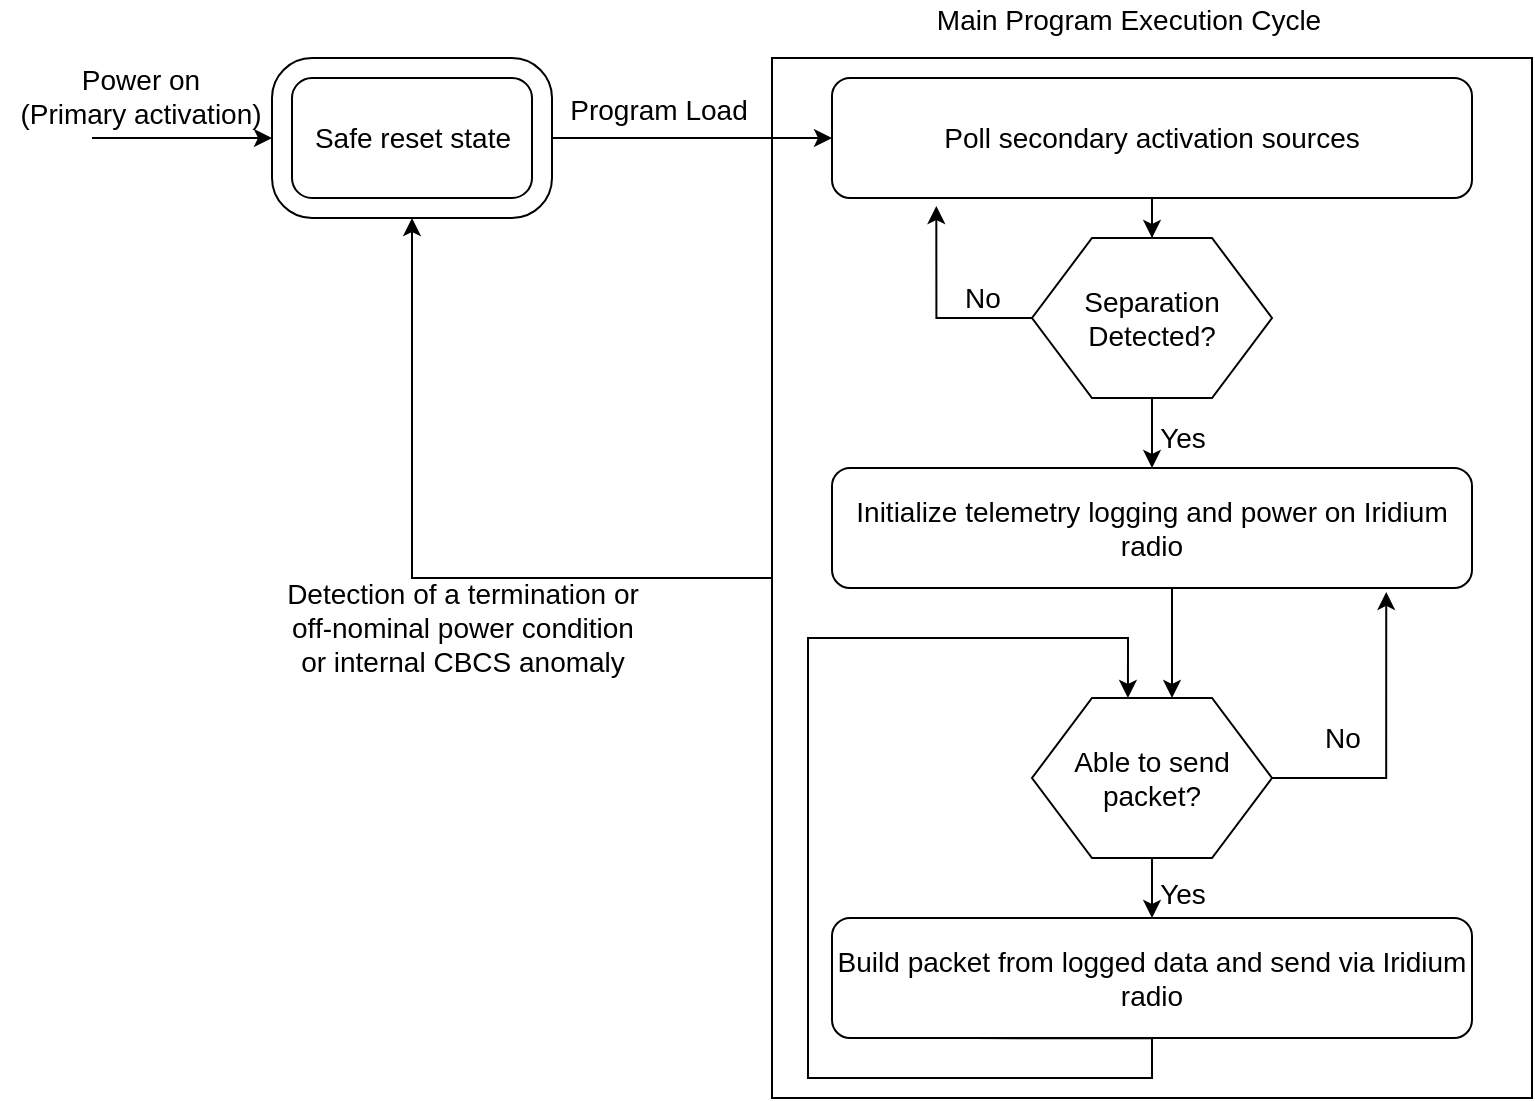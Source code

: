 <mxfile version="13.3.5" type="device"><diagram id="g0S0CF1WiIM2xyF2JRkj" name="Page-1"><mxGraphModel dx="1350" dy="767" grid="1" gridSize="10" guides="1" tooltips="1" connect="1" arrows="1" fold="1" page="1" pageScale="1" pageWidth="850" pageHeight="1100" math="0" shadow="0"><root><mxCell id="0"/><mxCell id="1" parent="0"/><mxCell id="mK1tkiKnQQv0vQAMR36s-35" style="edgeStyle=orthogonalEdgeStyle;rounded=0;orthogonalLoop=1;jettySize=auto;html=1;entryX=0.5;entryY=1;entryDx=0;entryDy=0;entryPerimeter=0;fontSize=14;" edge="1" parent="1" source="mK1tkiKnQQv0vQAMR36s-7" target="mK1tkiKnQQv0vQAMR36s-2"><mxGeometry relative="1" as="geometry"/></mxCell><mxCell id="mK1tkiKnQQv0vQAMR36s-7" value="" style="verticalLabelPosition=bottom;verticalAlign=top;html=1;shape=mxgraph.basic.rect;fillColor2=none;strokeWidth=1;size=20;indent=5;" vertex="1" parent="1"><mxGeometry x="410" y="120" width="380" height="520" as="geometry"/></mxCell><mxCell id="mK1tkiKnQQv0vQAMR36s-1" value="" style="endArrow=classic;html=1;" edge="1" parent="1"><mxGeometry width="50" height="50" relative="1" as="geometry"><mxPoint x="70" y="160" as="sourcePoint"/><mxPoint x="160" y="160" as="targetPoint"/></mxGeometry></mxCell><mxCell id="mK1tkiKnQQv0vQAMR36s-2" value="" style="verticalLabelPosition=bottom;verticalAlign=top;html=1;shape=mxgraph.basic.rounded_frame;dx=10;" vertex="1" parent="1"><mxGeometry x="160" y="120" width="140" height="80" as="geometry"/></mxCell><mxCell id="mK1tkiKnQQv0vQAMR36s-3" value="&lt;font style=&quot;font-size: 14px&quot;&gt;Safe reset state&lt;/font&gt;" style="text;html=1;align=center;verticalAlign=middle;resizable=0;points=[];autosize=1;" vertex="1" parent="mK1tkiKnQQv0vQAMR36s-2"><mxGeometry x="15" y="30" width="110" height="20" as="geometry"/></mxCell><mxCell id="mK1tkiKnQQv0vQAMR36s-4" value="" style="endArrow=classic;html=1;entryX=0;entryY=0.5;entryDx=0;entryDy=0;" edge="1" parent="1" target="mK1tkiKnQQv0vQAMR36s-8"><mxGeometry width="50" height="50" relative="1" as="geometry"><mxPoint x="300" y="160" as="sourcePoint"/><mxPoint x="400" y="160" as="targetPoint"/></mxGeometry></mxCell><mxCell id="mK1tkiKnQQv0vQAMR36s-5" value="&lt;div&gt;Power on&lt;br&gt;(Primary activation)&lt;br&gt;&lt;/div&gt;" style="text;html=1;align=center;verticalAlign=middle;resizable=0;points=[];autosize=1;fontSize=14;" vertex="1" parent="1"><mxGeometry x="24" y="119" width="140" height="40" as="geometry"/></mxCell><mxCell id="mK1tkiKnQQv0vQAMR36s-6" value="Program Load" style="text;html=1;align=center;verticalAlign=middle;resizable=0;points=[];autosize=1;fontSize=14;" vertex="1" parent="1"><mxGeometry x="303" y="136" width="100" height="20" as="geometry"/></mxCell><mxCell id="mK1tkiKnQQv0vQAMR36s-10" value="" style="edgeStyle=orthogonalEdgeStyle;rounded=0;orthogonalLoop=1;jettySize=auto;html=1;fontSize=14;" edge="1" parent="1" source="mK1tkiKnQQv0vQAMR36s-8" target="mK1tkiKnQQv0vQAMR36s-9"><mxGeometry relative="1" as="geometry"/></mxCell><mxCell id="mK1tkiKnQQv0vQAMR36s-8" value="&lt;font style=&quot;font-size: 14px&quot;&gt;Poll secondary activation sources&lt;/font&gt;" style="rounded=1;whiteSpace=wrap;html=1;" vertex="1" parent="1"><mxGeometry x="440" y="130" width="320" height="60" as="geometry"/></mxCell><mxCell id="mK1tkiKnQQv0vQAMR36s-14" style="edgeStyle=orthogonalEdgeStyle;rounded=0;orthogonalLoop=1;jettySize=auto;html=1;exitX=0;exitY=0.5;exitDx=0;exitDy=0;entryX=0.163;entryY=1.067;entryDx=0;entryDy=0;entryPerimeter=0;fontSize=14;" edge="1" parent="1" source="mK1tkiKnQQv0vQAMR36s-9" target="mK1tkiKnQQv0vQAMR36s-8"><mxGeometry relative="1" as="geometry"/></mxCell><mxCell id="mK1tkiKnQQv0vQAMR36s-19" value="" style="edgeStyle=orthogonalEdgeStyle;rounded=0;orthogonalLoop=1;jettySize=auto;html=1;fontSize=14;" edge="1" parent="1" source="mK1tkiKnQQv0vQAMR36s-9" target="mK1tkiKnQQv0vQAMR36s-18"><mxGeometry relative="1" as="geometry"/></mxCell><mxCell id="mK1tkiKnQQv0vQAMR36s-9" value="Separation&lt;br style=&quot;font-size: 14px;&quot;&gt;Detected?" style="shape=hexagon;perimeter=hexagonPerimeter2;whiteSpace=wrap;html=1;fontSize=14;" vertex="1" parent="1"><mxGeometry x="540" y="210" width="120" height="80" as="geometry"/></mxCell><mxCell id="mK1tkiKnQQv0vQAMR36s-17" value="No" style="text;html=1;align=center;verticalAlign=middle;resizable=0;points=[];autosize=1;fontSize=14;" vertex="1" parent="1"><mxGeometry x="500" y="230" width="30" height="20" as="geometry"/></mxCell><mxCell id="mK1tkiKnQQv0vQAMR36s-21" value="" style="edgeStyle=orthogonalEdgeStyle;rounded=0;orthogonalLoop=1;jettySize=auto;html=1;fontSize=14;" edge="1" parent="1"><mxGeometry relative="1" as="geometry"><mxPoint x="610" y="385" as="sourcePoint"/><mxPoint x="610" y="440" as="targetPoint"/></mxGeometry></mxCell><mxCell id="mK1tkiKnQQv0vQAMR36s-18" value="Initialize telemetry logging and power on Iridium radio" style="rounded=1;whiteSpace=wrap;html=1;fontSize=14;" vertex="1" parent="1"><mxGeometry x="440" y="325" width="320" height="60" as="geometry"/></mxCell><mxCell id="mK1tkiKnQQv0vQAMR36s-27" value="" style="edgeStyle=orthogonalEdgeStyle;rounded=0;orthogonalLoop=1;jettySize=auto;html=1;fontSize=14;" edge="1" parent="1" source="mK1tkiKnQQv0vQAMR36s-20" target="mK1tkiKnQQv0vQAMR36s-26"><mxGeometry relative="1" as="geometry"/></mxCell><mxCell id="mK1tkiKnQQv0vQAMR36s-30" style="edgeStyle=orthogonalEdgeStyle;rounded=0;orthogonalLoop=1;jettySize=auto;html=1;exitX=1;exitY=0.5;exitDx=0;exitDy=0;entryX=0.866;entryY=1.033;entryDx=0;entryDy=0;entryPerimeter=0;fontSize=14;" edge="1" parent="1" source="mK1tkiKnQQv0vQAMR36s-20" target="mK1tkiKnQQv0vQAMR36s-18"><mxGeometry relative="1" as="geometry"><Array as="points"><mxPoint x="717" y="480"/></Array></mxGeometry></mxCell><mxCell id="mK1tkiKnQQv0vQAMR36s-20" value="Able to send packet?" style="shape=hexagon;perimeter=hexagonPerimeter2;whiteSpace=wrap;html=1;fontSize=14;" vertex="1" parent="1"><mxGeometry x="540" y="440" width="120" height="80" as="geometry"/></mxCell><mxCell id="mK1tkiKnQQv0vQAMR36s-24" value="No" style="text;html=1;align=center;verticalAlign=middle;resizable=0;points=[];autosize=1;fontSize=14;" vertex="1" parent="1"><mxGeometry x="680" y="450" width="30" height="20" as="geometry"/></mxCell><mxCell id="mK1tkiKnQQv0vQAMR36s-25" value="Yes" style="text;html=1;align=center;verticalAlign=middle;resizable=0;points=[];autosize=1;fontSize=14;" vertex="1" parent="1"><mxGeometry x="595" y="300" width="40" height="20" as="geometry"/></mxCell><mxCell id="mK1tkiKnQQv0vQAMR36s-31" style="edgeStyle=orthogonalEdgeStyle;rounded=0;orthogonalLoop=1;jettySize=auto;html=1;fontSize=14;entryX=0.333;entryY=0;entryDx=0;entryDy=0;entryPerimeter=0;exitX=0.222;exitY=1.001;exitDx=0;exitDy=0;exitPerimeter=0;" edge="1" parent="1" source="mK1tkiKnQQv0vQAMR36s-26"><mxGeometry relative="1" as="geometry"><mxPoint x="587.96" y="440" as="targetPoint"/><mxPoint x="448" y="620" as="sourcePoint"/><Array as="points"><mxPoint x="600" y="610"/><mxPoint x="600" y="630"/><mxPoint x="428" y="630"/><mxPoint x="428" y="410"/><mxPoint x="588" y="410"/></Array></mxGeometry></mxCell><mxCell id="mK1tkiKnQQv0vQAMR36s-26" value="Build packet from logged data and send via Iridium radio" style="rounded=1;whiteSpace=wrap;html=1;fontSize=14;" vertex="1" parent="1"><mxGeometry x="440" y="550" width="320" height="60" as="geometry"/></mxCell><mxCell id="mK1tkiKnQQv0vQAMR36s-28" value="Yes" style="text;html=1;align=center;verticalAlign=middle;resizable=0;points=[];autosize=1;fontSize=14;" vertex="1" parent="1"><mxGeometry x="595" y="528" width="40" height="20" as="geometry"/></mxCell><mxCell id="mK1tkiKnQQv0vQAMR36s-32" value="Main Program Execution Cycle" style="text;html=1;align=center;verticalAlign=middle;resizable=0;points=[];autosize=1;fontSize=14;" vertex="1" parent="1"><mxGeometry x="483" y="91" width="210" height="20" as="geometry"/></mxCell><mxCell id="mK1tkiKnQQv0vQAMR36s-36" value="Detection of a termination or&lt;br style=&quot;font-size: 14px&quot;&gt;&lt;div&gt; off-nominal power condition&lt;/div&gt;&lt;div&gt;or internal CBCS anomaly&lt;br&gt;&lt;/div&gt;" style="text;html=1;align=center;verticalAlign=middle;resizable=0;points=[];autosize=1;fontSize=14;" vertex="1" parent="1"><mxGeometry x="160" y="375" width="190" height="60" as="geometry"/></mxCell></root></mxGraphModel></diagram></mxfile>